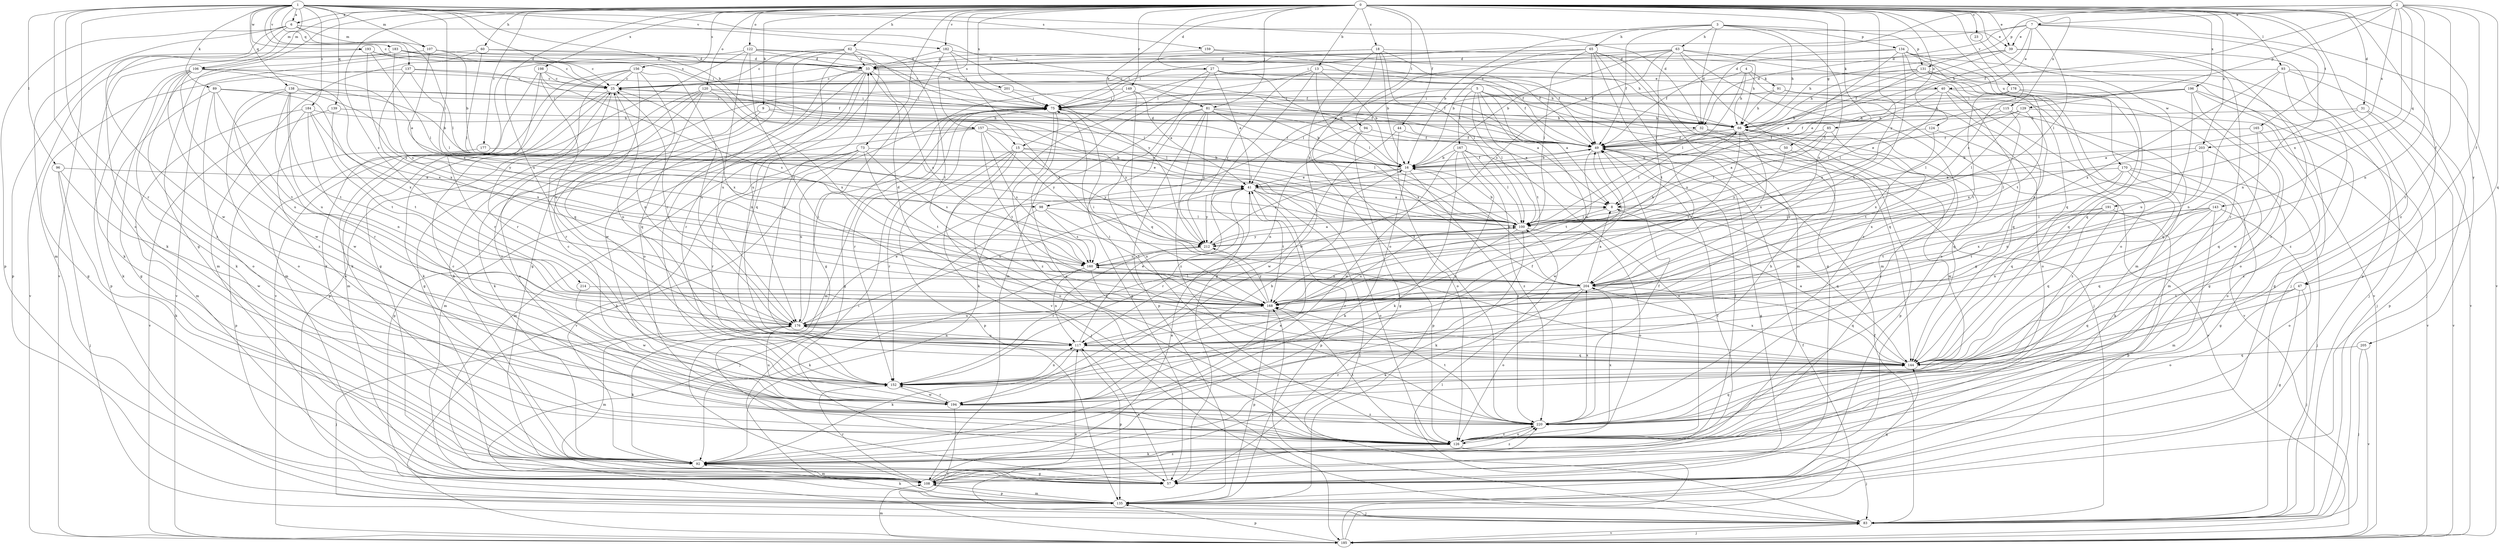 strict digraph  {
0;
1;
2;
3;
4;
5;
6;
7;
8;
9;
13;
15;
16;
18;
23;
25;
27;
31;
32;
33;
39;
40;
41;
44;
47;
49;
50;
57;
60;
62;
63;
65;
66;
73;
75;
81;
83;
85;
89;
91;
92;
93;
94;
96;
98;
100;
106;
107;
108;
115;
117;
120;
122;
124;
126;
129;
131;
134;
135;
137;
138;
139;
143;
144;
149;
152;
156;
157;
159;
160;
165;
167;
168;
170;
176;
177;
178;
182;
183;
184;
185;
191;
193;
194;
196;
198;
201;
203;
204;
205;
212;
214;
220;
0 -> 6  [label=a];
0 -> 9  [label=b];
0 -> 13  [label=b];
0 -> 15  [label=b];
0 -> 18  [label=c];
0 -> 23  [label=c];
0 -> 27  [label=d];
0 -> 31  [label=d];
0 -> 39  [label=e];
0 -> 44  [label=f];
0 -> 47  [label=f];
0 -> 50  [label=g];
0 -> 57  [label=g];
0 -> 60  [label=h];
0 -> 62  [label=h];
0 -> 73  [label=i];
0 -> 81  [label=j];
0 -> 85  [label=k];
0 -> 93  [label=l];
0 -> 94  [label=l];
0 -> 106  [label=m];
0 -> 115  [label=n];
0 -> 120  [label=o];
0 -> 122  [label=o];
0 -> 124  [label=o];
0 -> 149  [label=r];
0 -> 156  [label=s];
0 -> 157  [label=s];
0 -> 165  [label=t];
0 -> 170  [label=u];
0 -> 176  [label=u];
0 -> 177  [label=v];
0 -> 178  [label=v];
0 -> 182  [label=v];
0 -> 191  [label=w];
0 -> 196  [label=x];
0 -> 198  [label=x];
0 -> 201  [label=x];
0 -> 203  [label=x];
0 -> 205  [label=y];
0 -> 212  [label=y];
0 -> 214  [label=z];
0 -> 220  [label=z];
1 -> 6  [label=a];
1 -> 15  [label=b];
1 -> 25  [label=c];
1 -> 32  [label=d];
1 -> 81  [label=j];
1 -> 89  [label=k];
1 -> 96  [label=l];
1 -> 98  [label=l];
1 -> 106  [label=m];
1 -> 107  [label=m];
1 -> 126  [label=o];
1 -> 137  [label=q];
1 -> 138  [label=q];
1 -> 139  [label=q];
1 -> 152  [label=r];
1 -> 157  [label=s];
1 -> 159  [label=s];
1 -> 182  [label=v];
1 -> 183  [label=v];
1 -> 184  [label=v];
1 -> 185  [label=v];
1 -> 193  [label=w];
2 -> 7  [label=a];
2 -> 32  [label=d];
2 -> 47  [label=f];
2 -> 49  [label=f];
2 -> 117  [label=n];
2 -> 129  [label=p];
2 -> 131  [label=p];
2 -> 143  [label=q];
2 -> 144  [label=q];
2 -> 152  [label=r];
2 -> 203  [label=x];
2 -> 204  [label=x];
3 -> 16  [label=b];
3 -> 32  [label=d];
3 -> 49  [label=f];
3 -> 63  [label=h];
3 -> 65  [label=h];
3 -> 66  [label=h];
3 -> 131  [label=p];
3 -> 134  [label=p];
3 -> 204  [label=x];
4 -> 66  [label=h];
4 -> 91  [label=k];
4 -> 98  [label=l];
4 -> 100  [label=l];
4 -> 126  [label=o];
5 -> 8  [label=a];
5 -> 75  [label=i];
5 -> 83  [label=j];
5 -> 100  [label=l];
5 -> 117  [label=n];
5 -> 144  [label=q];
5 -> 167  [label=t];
5 -> 168  [label=t];
5 -> 194  [label=w];
6 -> 39  [label=e];
6 -> 92  [label=k];
6 -> 100  [label=l];
6 -> 107  [label=m];
6 -> 108  [label=m];
6 -> 135  [label=p];
6 -> 194  [label=w];
7 -> 32  [label=d];
7 -> 39  [label=e];
7 -> 40  [label=e];
7 -> 66  [label=h];
7 -> 75  [label=i];
7 -> 100  [label=l];
7 -> 117  [label=n];
7 -> 185  [label=v];
8 -> 100  [label=l];
8 -> 144  [label=q];
9 -> 32  [label=d];
9 -> 92  [label=k];
9 -> 126  [label=o];
9 -> 212  [label=y];
13 -> 16  [label=b];
13 -> 40  [label=e];
13 -> 57  [label=g];
13 -> 100  [label=l];
13 -> 108  [label=m];
13 -> 212  [label=y];
15 -> 16  [label=b];
15 -> 41  [label=e];
15 -> 83  [label=j];
15 -> 126  [label=o];
15 -> 135  [label=p];
15 -> 152  [label=r];
15 -> 212  [label=y];
16 -> 41  [label=e];
16 -> 49  [label=f];
16 -> 92  [label=k];
16 -> 212  [label=y];
16 -> 220  [label=z];
18 -> 16  [label=b];
18 -> 33  [label=d];
18 -> 49  [label=f];
18 -> 66  [label=h];
18 -> 75  [label=i];
18 -> 100  [label=l];
18 -> 126  [label=o];
18 -> 220  [label=z];
23 -> 160  [label=s];
25 -> 75  [label=i];
25 -> 92  [label=k];
25 -> 108  [label=m];
25 -> 117  [label=n];
25 -> 204  [label=x];
25 -> 220  [label=z];
27 -> 16  [label=b];
27 -> 25  [label=c];
27 -> 41  [label=e];
27 -> 49  [label=f];
27 -> 66  [label=h];
27 -> 126  [label=o];
27 -> 185  [label=v];
31 -> 8  [label=a];
31 -> 66  [label=h];
31 -> 135  [label=p];
31 -> 185  [label=v];
32 -> 49  [label=f];
32 -> 135  [label=p];
32 -> 185  [label=v];
33 -> 25  [label=c];
33 -> 66  [label=h];
33 -> 117  [label=n];
33 -> 126  [label=o];
33 -> 152  [label=r];
33 -> 160  [label=s];
33 -> 194  [label=w];
39 -> 33  [label=d];
39 -> 49  [label=f];
39 -> 66  [label=h];
39 -> 135  [label=p];
39 -> 152  [label=r];
39 -> 220  [label=z];
40 -> 57  [label=g];
40 -> 75  [label=i];
40 -> 100  [label=l];
40 -> 108  [label=m];
40 -> 144  [label=q];
40 -> 160  [label=s];
41 -> 8  [label=a];
41 -> 83  [label=j];
41 -> 126  [label=o];
41 -> 135  [label=p];
41 -> 152  [label=r];
41 -> 168  [label=t];
41 -> 176  [label=u];
41 -> 212  [label=y];
44 -> 49  [label=f];
44 -> 126  [label=o];
44 -> 194  [label=w];
47 -> 57  [label=g];
47 -> 83  [label=j];
47 -> 126  [label=o];
47 -> 144  [label=q];
47 -> 168  [label=t];
49 -> 16  [label=b];
49 -> 57  [label=g];
49 -> 168  [label=t];
49 -> 194  [label=w];
50 -> 16  [label=b];
50 -> 194  [label=w];
50 -> 212  [label=y];
57 -> 117  [label=n];
60 -> 33  [label=d];
60 -> 75  [label=i];
60 -> 100  [label=l];
60 -> 108  [label=m];
60 -> 185  [label=v];
62 -> 25  [label=c];
62 -> 33  [label=d];
62 -> 57  [label=g];
62 -> 144  [label=q];
62 -> 152  [label=r];
62 -> 168  [label=t];
62 -> 176  [label=u];
63 -> 16  [label=b];
63 -> 33  [label=d];
63 -> 41  [label=e];
63 -> 57  [label=g];
63 -> 108  [label=m];
63 -> 160  [label=s];
63 -> 168  [label=t];
63 -> 185  [label=v];
63 -> 220  [label=z];
65 -> 16  [label=b];
65 -> 25  [label=c];
65 -> 33  [label=d];
65 -> 49  [label=f];
65 -> 57  [label=g];
65 -> 75  [label=i];
65 -> 100  [label=l];
65 -> 108  [label=m];
65 -> 152  [label=r];
65 -> 176  [label=u];
66 -> 49  [label=f];
66 -> 100  [label=l];
66 -> 144  [label=q];
66 -> 168  [label=t];
66 -> 204  [label=x];
66 -> 220  [label=z];
73 -> 16  [label=b];
73 -> 92  [label=k];
73 -> 108  [label=m];
73 -> 152  [label=r];
73 -> 160  [label=s];
73 -> 168  [label=t];
73 -> 176  [label=u];
75 -> 66  [label=h];
75 -> 100  [label=l];
75 -> 108  [label=m];
75 -> 126  [label=o];
75 -> 152  [label=r];
75 -> 185  [label=v];
75 -> 220  [label=z];
81 -> 8  [label=a];
81 -> 16  [label=b];
81 -> 57  [label=g];
81 -> 66  [label=h];
81 -> 92  [label=k];
81 -> 135  [label=p];
81 -> 204  [label=x];
81 -> 212  [label=y];
81 -> 220  [label=z];
83 -> 49  [label=f];
83 -> 117  [label=n];
83 -> 168  [label=t];
83 -> 185  [label=v];
85 -> 8  [label=a];
85 -> 49  [label=f];
85 -> 100  [label=l];
85 -> 168  [label=t];
89 -> 75  [label=i];
89 -> 92  [label=k];
89 -> 126  [label=o];
89 -> 168  [label=t];
89 -> 176  [label=u];
89 -> 204  [label=x];
91 -> 66  [label=h];
91 -> 75  [label=i];
91 -> 126  [label=o];
91 -> 185  [label=v];
92 -> 41  [label=e];
92 -> 57  [label=g];
92 -> 108  [label=m];
92 -> 220  [label=z];
93 -> 25  [label=c];
93 -> 83  [label=j];
93 -> 117  [label=n];
93 -> 185  [label=v];
93 -> 204  [label=x];
93 -> 220  [label=z];
94 -> 49  [label=f];
94 -> 57  [label=g];
94 -> 117  [label=n];
96 -> 41  [label=e];
96 -> 83  [label=j];
96 -> 92  [label=k];
96 -> 194  [label=w];
98 -> 83  [label=j];
98 -> 100  [label=l];
98 -> 160  [label=s];
98 -> 168  [label=t];
100 -> 16  [label=b];
100 -> 25  [label=c];
100 -> 92  [label=k];
100 -> 126  [label=o];
100 -> 152  [label=r];
100 -> 176  [label=u];
100 -> 212  [label=y];
106 -> 25  [label=c];
106 -> 41  [label=e];
106 -> 57  [label=g];
106 -> 92  [label=k];
106 -> 135  [label=p];
106 -> 194  [label=w];
106 -> 204  [label=x];
106 -> 220  [label=z];
107 -> 16  [label=b];
107 -> 33  [label=d];
107 -> 49  [label=f];
107 -> 160  [label=s];
107 -> 220  [label=z];
108 -> 41  [label=e];
108 -> 49  [label=f];
108 -> 135  [label=p];
108 -> 152  [label=r];
108 -> 220  [label=z];
115 -> 66  [label=h];
115 -> 100  [label=l];
115 -> 144  [label=q];
115 -> 204  [label=x];
117 -> 33  [label=d];
117 -> 41  [label=e];
117 -> 92  [label=k];
117 -> 135  [label=p];
117 -> 144  [label=q];
117 -> 176  [label=u];
120 -> 57  [label=g];
120 -> 75  [label=i];
120 -> 100  [label=l];
120 -> 135  [label=p];
120 -> 144  [label=q];
120 -> 152  [label=r];
120 -> 204  [label=x];
122 -> 33  [label=d];
122 -> 57  [label=g];
122 -> 75  [label=i];
122 -> 100  [label=l];
122 -> 168  [label=t];
122 -> 176  [label=u];
122 -> 185  [label=v];
124 -> 49  [label=f];
124 -> 204  [label=x];
124 -> 220  [label=z];
126 -> 25  [label=c];
126 -> 49  [label=f];
126 -> 83  [label=j];
126 -> 92  [label=k];
126 -> 168  [label=t];
126 -> 204  [label=x];
126 -> 220  [label=z];
129 -> 41  [label=e];
129 -> 49  [label=f];
129 -> 66  [label=h];
129 -> 100  [label=l];
129 -> 185  [label=v];
129 -> 204  [label=x];
131 -> 16  [label=b];
131 -> 25  [label=c];
131 -> 41  [label=e];
131 -> 66  [label=h];
131 -> 83  [label=j];
131 -> 144  [label=q];
131 -> 168  [label=t];
134 -> 8  [label=a];
134 -> 33  [label=d];
134 -> 49  [label=f];
134 -> 83  [label=j];
134 -> 108  [label=m];
134 -> 126  [label=o];
134 -> 144  [label=q];
134 -> 168  [label=t];
135 -> 75  [label=i];
135 -> 83  [label=j];
135 -> 92  [label=k];
135 -> 108  [label=m];
135 -> 144  [label=q];
137 -> 25  [label=c];
137 -> 49  [label=f];
137 -> 57  [label=g];
137 -> 100  [label=l];
137 -> 204  [label=x];
138 -> 16  [label=b];
138 -> 66  [label=h];
138 -> 75  [label=i];
138 -> 126  [label=o];
138 -> 152  [label=r];
138 -> 168  [label=t];
138 -> 176  [label=u];
138 -> 194  [label=w];
138 -> 212  [label=y];
139 -> 66  [label=h];
139 -> 168  [label=t];
139 -> 185  [label=v];
143 -> 100  [label=l];
143 -> 108  [label=m];
143 -> 117  [label=n];
143 -> 126  [label=o];
143 -> 144  [label=q];
143 -> 168  [label=t];
143 -> 204  [label=x];
144 -> 8  [label=a];
144 -> 75  [label=i];
144 -> 152  [label=r];
144 -> 204  [label=x];
149 -> 8  [label=a];
149 -> 41  [label=e];
149 -> 57  [label=g];
149 -> 75  [label=i];
149 -> 144  [label=q];
152 -> 49  [label=f];
152 -> 117  [label=n];
152 -> 194  [label=w];
156 -> 25  [label=c];
156 -> 92  [label=k];
156 -> 108  [label=m];
156 -> 117  [label=n];
156 -> 144  [label=q];
156 -> 152  [label=r];
156 -> 176  [label=u];
157 -> 49  [label=f];
157 -> 100  [label=l];
157 -> 108  [label=m];
157 -> 135  [label=p];
157 -> 160  [label=s];
157 -> 168  [label=t];
157 -> 212  [label=y];
159 -> 33  [label=d];
159 -> 49  [label=f];
159 -> 66  [label=h];
160 -> 66  [label=h];
160 -> 92  [label=k];
160 -> 117  [label=n];
160 -> 144  [label=q];
160 -> 204  [label=x];
165 -> 49  [label=f];
165 -> 144  [label=q];
165 -> 220  [label=z];
167 -> 16  [label=b];
167 -> 92  [label=k];
167 -> 100  [label=l];
167 -> 126  [label=o];
167 -> 135  [label=p];
167 -> 194  [label=w];
167 -> 220  [label=z];
168 -> 33  [label=d];
168 -> 75  [label=i];
168 -> 135  [label=p];
168 -> 176  [label=u];
168 -> 212  [label=y];
170 -> 41  [label=e];
170 -> 57  [label=g];
170 -> 83  [label=j];
170 -> 92  [label=k];
170 -> 144  [label=q];
170 -> 204  [label=x];
176 -> 25  [label=c];
176 -> 41  [label=e];
176 -> 75  [label=i];
176 -> 83  [label=j];
176 -> 92  [label=k];
176 -> 100  [label=l];
176 -> 108  [label=m];
176 -> 117  [label=n];
177 -> 16  [label=b];
177 -> 135  [label=p];
178 -> 75  [label=i];
178 -> 144  [label=q];
178 -> 168  [label=t];
178 -> 194  [label=w];
182 -> 33  [label=d];
182 -> 49  [label=f];
182 -> 57  [label=g];
182 -> 168  [label=t];
182 -> 212  [label=y];
183 -> 25  [label=c];
183 -> 33  [label=d];
183 -> 75  [label=i];
183 -> 92  [label=k];
183 -> 160  [label=s];
183 -> 185  [label=v];
184 -> 66  [label=h];
184 -> 108  [label=m];
184 -> 117  [label=n];
184 -> 126  [label=o];
184 -> 168  [label=t];
184 -> 204  [label=x];
185 -> 49  [label=f];
185 -> 83  [label=j];
185 -> 100  [label=l];
185 -> 108  [label=m];
185 -> 135  [label=p];
191 -> 100  [label=l];
191 -> 135  [label=p];
191 -> 144  [label=q];
191 -> 168  [label=t];
193 -> 25  [label=c];
193 -> 33  [label=d];
193 -> 100  [label=l];
193 -> 135  [label=p];
193 -> 160  [label=s];
194 -> 16  [label=b];
194 -> 25  [label=c];
194 -> 66  [label=h];
194 -> 152  [label=r];
194 -> 176  [label=u];
194 -> 185  [label=v];
194 -> 220  [label=z];
196 -> 57  [label=g];
196 -> 66  [label=h];
196 -> 75  [label=i];
196 -> 83  [label=j];
196 -> 100  [label=l];
196 -> 126  [label=o];
196 -> 176  [label=u];
198 -> 25  [label=c];
198 -> 49  [label=f];
198 -> 92  [label=k];
198 -> 152  [label=r];
198 -> 160  [label=s];
198 -> 176  [label=u];
201 -> 49  [label=f];
201 -> 75  [label=i];
201 -> 92  [label=k];
203 -> 16  [label=b];
203 -> 100  [label=l];
203 -> 117  [label=n];
203 -> 126  [label=o];
204 -> 8  [label=a];
204 -> 16  [label=b];
204 -> 92  [label=k];
204 -> 126  [label=o];
204 -> 144  [label=q];
204 -> 160  [label=s];
204 -> 168  [label=t];
205 -> 83  [label=j];
205 -> 144  [label=q];
205 -> 185  [label=v];
212 -> 8  [label=a];
212 -> 152  [label=r];
212 -> 160  [label=s];
214 -> 168  [label=t];
214 -> 194  [label=w];
220 -> 49  [label=f];
220 -> 126  [label=o];
220 -> 144  [label=q];
220 -> 168  [label=t];
220 -> 204  [label=x];
}
